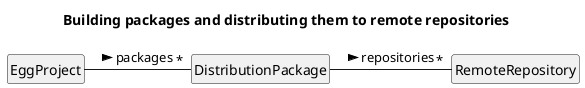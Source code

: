 @startuml

title Building packages and distributing them to remote repositories

hide members
hide circle

EggProject -right- "*" DistributionPackage : packages >
DistributionPackage -right- "*" RemoteRepository : repositories >

@enduml